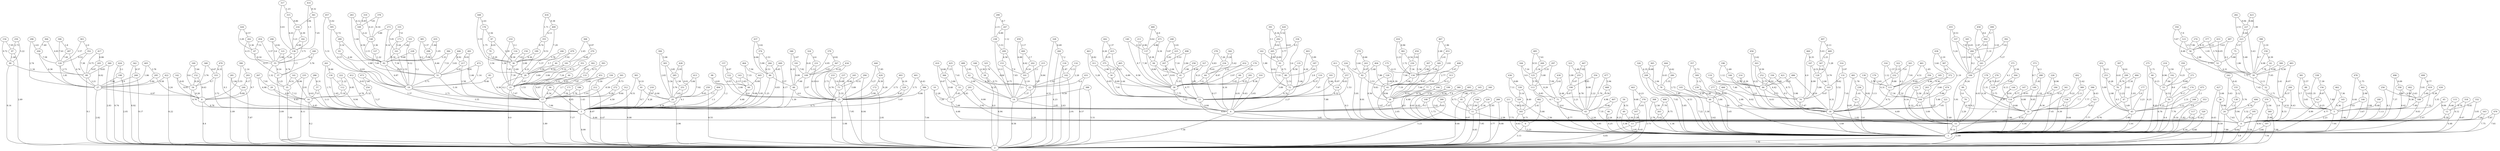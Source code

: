 graph G {
"0";
"1";
"2";
"3";
"4";
"5";
"6";
"7";
"8";
"9";
"10";
"11";
"12";
"13";
"14";
"15";
"16";
"17";
"18";
"19";
"20";
"21";
"22";
"23";
"24";
"25";
"26";
"27";
"28";
"29";
"30";
"31";
"32";
"33";
"34";
"35";
"36";
"37";
"38";
"39";
"40";
"41";
"42";
"43";
"44";
"45";
"46";
"47";
"48";
"49";
"50";
"51";
"52";
"53";
"54";
"55";
"56";
"57";
"58";
"59";
"60";
"61";
"62";
"63";
"64";
"65";
"66";
"67";
"68";
"69";
"70";
"71";
"72";
"73";
"74";
"75";
"76";
"77";
"78";
"79";
"80";
"81";
"82";
"83";
"84";
"85";
"86";
"87";
"88";
"89";
"90";
"91";
"92";
"93";
"94";
"95";
"96";
"97";
"98";
"99";
"100";
"101";
"102";
"103";
"104";
"105";
"106";
"107";
"108";
"109";
"110";
"111";
"112";
"113";
"114";
"115";
"116";
"117";
"118";
"119";
"120";
"121";
"122";
"123";
"124";
"125";
"126";
"127";
"128";
"129";
"130";
"131";
"132";
"133";
"134";
"135";
"136";
"137";
"138";
"139";
"140";
"141";
"142";
"143";
"144";
"145";
"146";
"147";
"148";
"149";
"150";
"151";
"152";
"153";
"154";
"155";
"156";
"157";
"158";
"159";
"160";
"161";
"162";
"163";
"164";
"165";
"166";
"167";
"168";
"169";
"170";
"171";
"172";
"173";
"174";
"175";
"176";
"177";
"178";
"179";
"180";
"181";
"182";
"183";
"184";
"185";
"186";
"187";
"188";
"189";
"190";
"191";
"192";
"193";
"194";
"195";
"196";
"197";
"198";
"199";
"200";
"201";
"202";
"203";
"204";
"205";
"206";
"207";
"208";
"209";
"210";
"211";
"212";
"213";
"214";
"215";
"216";
"217";
"218";
"219";
"220";
"221";
"222";
"223";
"224";
"225";
"226";
"227";
"228";
"229";
"230";
"231";
"232";
"233";
"234";
"235";
"236";
"237";
"238";
"239";
"240";
"241";
"242";
"243";
"244";
"245";
"246";
"247";
"248";
"249";
"250";
"251";
"252";
"253";
"254";
"255";
"256";
"257";
"258";
"259";
"260";
"261";
"262";
"263";
"264";
"265";
"266";
"267";
"268";
"269";
"270";
"271";
"272";
"273";
"274";
"275";
"276";
"277";
"278";
"279";
"280";
"281";
"282";
"283";
"284";
"285";
"286";
"287";
"288";
"289";
"290";
"291";
"292";
"293";
"294";
"295";
"296";
"297";
"298";
"299";
"300";
"301";
"302";
"303";
"304";
"305";
"306";
"307";
"308";
"309";
"310";
"311";
"312";
"313";
"314";
"315";
"316";
"317";
"318";
"319";
"320";
"321";
"322";
"323";
"324";
"325";
"326";
"327";
"328";
"329";
"330";
"331";
"332";
"333";
"334";
"335";
"336";
"337";
"338";
"339";
"340";
"341";
"342";
"343";
"344";
"345";
"346";
"347";
"348";
"349";
"350";
"351";
"352";
"353";
"354";
"355";
"356";
"357";
"358";
"359";
"360";
"361";
"362";
"363";
"364";
"365";
"366";
"367";
"368";
"369";
"370";
"371";
"372";
"373";
"374";
"375";
"376";
"377";
"378";
"379";
"380";
"381";
"382";
"383";
"384";
"385";
"386";
"387";
"388";
"389";
"390";
"391";
"392";
"393";
"394";
"395";
"396";
"397";
"398";
"399";
"400";
"401";
"402";
"403";
"404";
"405";
"406";
"407";
"408";
"409";
"410";
"411";
"412";
"413";
"414";
"415";
"416";
"417";
"418";
"419";
"420";
"421";
"422";
"423";
"424";
"425";
"426";
"427";
"428";
"429";
"430";
"431";
"432";
"433";
"434";
"435";
"436";
"437";
"438";
"439";
"440";
"441";
"442";
"443";
"444";
"445";
"446";
"447";
"448";
"449";
"450";
"451";
"452";
"453";
"454";
"455";
"456";
"457";
"458";
"459";
"460";
"461";
"462";
"463";
"464";
"465";
"466";
"467";
"468";
"469";
"470";
"471";
"472";
"473";
"474";
"475";
"476";
"477";
"478";
"479";
"480";
"481";
"482";
"483";
"484";
"485";
"486";
"487";
"488";
"489";
"490";
"491";
"492";
"493";
"494";
"495";
"496";
"497";
"498";
"499";
    "483" -- "39"[label="4.56", len="4.56"];
    "219" -- "192"[label="2.59", len="2.59"];
    "480" -- "137"[label="4.62", len="4.62"];
    "82" -- "61"[label="3.53", len="3.53"];
    "374" -- "86"[label="5.99", len="5.99"];
    "28" -- "21"[label="2.67", len="2.67"];
    "41" -- "30"[label="5.35", len="5.35"];
    "74" -- "15"[label="1.01", len="1.01"];
    "205" -- "27"[label="6.02", len="6.02"];
    "289" -- "93"[label="3.14", len="3.14"];
    "312" -- "17"[label="9.64", len="9.64"];
    "493" -- "25"[label="3.73", len="3.73"];
    "412" -- "3"[label="6.78", len="6.78"];
    "346" -- "66"[label="6.35", len="6.35"];
    "142" -- "8"[label="8.05", len="8.05"];
    "334" -- "72"[label="3.6", len="3.6"];
    "176" -- "87"[label="5.56", len="5.56"];
    "86" -- "3"[label="1.25", len="1.25"];
    "213" -- "30"[label="7.38", len="7.38"];
    "464" -- "60"[label="7.33", len="7.33"];
    "223" -- "75"[label="5.57", len="5.57"];
    "383" -- "81"[label="9.33", len="9.33"];
    "450" -- "230"[label="3.02", len="3.02"];
    "389" -- "158"[label="2.11", len="2.11"];
    "298" -- "51"[label="8.46", len="8.46"];
    "27" -- "2"[label="2.82", len="2.82"];
    "494" -- "20"[label="1.5", len="1.5"];
    "473" -- "3"[label="3.37", len="3.37"];
    "214" -- "84"[label="8.39", len="8.39"];
    "440" -- "429"[label="7.85", len="7.85"];
    "250" -- "97"[label="2.73", len="2.73"];
    "145" -- "5"[label="8.36", len="8.36"];
    "445" -- "60"[label="6.09", len="6.09"];
    "232" -- "111"[label="9.88", len="9.88"];
    "238" -- "14"[label="9.11", len="9.11"];
    "257" -- "23"[label="1.53", len="1.53"];
    "367" -- "25"[label="9.0", len="9.0"];
    "42" -- "22"[label="4.35", len="4.35"];
    "365" -- "208"[label="8.68", len="8.68"];
    "39" -- "9"[label="7.42", len="7.42"];
    "495" -- "108"[label="7.4", len="7.4"];
    "73" -- "2"[label="4.83", len="4.83"];
    "141" -- "35"[label="6.51", len="6.51"];
    "249" -- "45"[label="3.15", len="3.15"];
    "153" -- "14"[label="6.75", len="6.75"];
    "365" -- "1"[label="8.53", len="8.53"];
    "363" -- "352"[label="2.0", len="2.0"];
    "69" -- "30"[label="2.45", len="2.45"];
    "102" -- "22"[label="1.02", len="1.02"];
    "263" -- "1"[label="1.34", len="1.34"];
    "399" -- "2"[label="5.23", len="5.23"];
    "158" -- "1"[label="9.64", len="9.64"];
    "260" -- "2"[label="4.23", len="4.23"];
    "313" -- "26"[label="7.64", len="7.64"];
    "156" -- "63"[label="6.67", len="6.67"];
    "351" -- "28"[label="4.72", len="4.72"];
    "469" -- "347"[label="2.25", len="2.25"];
    "189" -- "21"[label="4.21", len="4.21"];
    "233" -- "73"[label="5.4", len="5.4"];
    "15" -- "1"[label="9.14", len="9.14"];
    "190" -- "71"[label="4.67", len="4.67"];
    "428" -- "285"[label="2.91", len="2.91"];
    "408" -- "61"[label="2.77", len="2.77"];
    "261" -- "130"[label="8.46", len="8.46"];
    "17" -- "3"[label="7.84", len="7.84"];
    "265" -- "91"[label="9.69", len="9.69"];
    "272" -- "17"[label="9.28", len="9.28"];
    "270" -- "181"[label="6.69", len="6.69"];
    "38" -- "2"[label="8.59", len="8.59"];
    "113" -- "43"[label="6.7", len="6.7"];
    "457" -- "19"[label="5.31", len="5.31"];
    "370" -- "2"[label="8.93", len="8.93"];
    "389" -- "31"[label="7.7", len="7.7"];
    "29" -- "16"[label="4.41", len="4.41"];
    "402" -- "5"[label="6.38", len="6.38"];
    "432" -- "64"[label="2.21", len="2.21"];
    "88" -- "63"[label="5.03", len="5.03"];
    "439" -- "113"[label="2.61", len="2.61"];
    "227" -- "223"[label="6.44", len="6.44"];
    "229" -- "2"[label="3.77", len="3.77"];
    "80" -- "72"[label="5.51", len="5.51"];
    "489" -- "14"[label="2.04", len="2.04"];
    "406" -- "0"[label="5.32", len="5.32"];
    "47" -- "45"[label="3.49", len="3.49"];
    "169" -- "92"[label="6.59", len="6.59"];
    "479" -- "40"[label="1.92", len="1.92"];
    "325" -- "58"[label="1.74", len="1.74"];
    "5" -- "0"[label="2.23", len="2.23"];
    "94" -- "41"[label="9.68", len="9.68"];
    "316" -- "232"[label="1.57", len="1.57"];
    "112" -- "3"[label="9.94", len="9.94"];
    "418" -- "409"[label="9.38", len="9.38"];
    "251" -- "3"[label="4.1", len="4.1"];
    "398" -- "39"[label="6.7", len="6.7"];
    "163" -- "1"[label="7.75", len="7.75"];
    "407" -- "13"[label="7.35", len="7.35"];
    "180" -- "0"[label="1.13", len="1.13"];
    "394" -- "305"[label="5.06", len="5.06"];
    "168" -- "2"[label="6.0", len="6.0"];
    "203" -- "104"[label="2.54", len="2.54"];
    "255" -- "43"[label="6.78", len="6.78"];
    "319" -- "148"[label="6.23", len="6.23"];
    "349" -- "26"[label="7.52", len="7.52"];
    "172" -- "25"[label="2.99", len="2.99"];
    "354" -- "190"[label="9.85", len="9.85"];
    "264" -- "3"[label="6.83", len="6.83"];
    "460" -- "167"[label="6.35", len="6.35"];
    "462" -- "1"[label="4.77", len="4.77"];
    "60" -- "3"[label="4.68", len="4.68"];
    "147" -- "114"[label="6.77", len="6.77"];
    "243" -- "82"[label="4.07", len="4.07"];
    "292" -- "91"[label="3.77", len="3.77"];
    "355" -- "36"[label="9.51", len="9.51"];
    "75" -- "39"[label="1.86", len="1.86"];
    "456" -- "303"[label="5.62", len="5.62"];
    "160" -- "152"[label="7.64", len="7.64"];
    "141" -- "16"[label="2.01", len="2.01"];
    "79" -- "15"[label="2.29", len="2.29"];
    "247" -- "238"[label="4.89", len="4.89"];
    "488" -- "13"[label="8.75", len="8.75"];
    "170" -- "69"[label="5.16", len="5.16"];
    "202" -- "101"[label="9.16", len="9.16"];
    "284" -- "241"[label="1.24", len="1.24"];
    "405" -- "27"[label="1.86", len="1.86"];
    "69" -- "4"[label="4.01", len="4.01"];
    "455" -- "337"[label="9.53", len="9.53"];
    "117" -- "2"[label="4.18", len="4.18"];
    "117" -- "15"[label="6.24", len="6.24"];
    "79" -- "31"[label="4.18", len="4.18"];
    "382" -- "230"[label="6.54", len="6.54"];
    "413" -- "20"[label="7.92", len="7.92"];
    "48" -- "18"[label="1.04", len="1.04"];
    "143" -- "60"[label="3.83", len="3.83"];
    "376" -- "107"[label="5.03", len="5.03"];
    "313" -- "61"[label="8.11", len="8.11"];
    "218" -- "3"[label="4.28", len="4.28"];
    "433" -- "52"[label="6.05", len="6.05"];
    "402" -- "188"[label="3.63", len="3.63"];
    "429" -- "172"[label="8.39", len="8.39"];
    "441" -- "0"[label="2.08", len="2.08"];
    "263" -- "13"[label="5.43", len="5.43"];
    "421" -- "84"[label="5.46", len="5.46"];
    "359" -- "53"[label="6.25", len="6.25"];
    "485" -- "125"[label="9.53", len="9.53"];
    "111" -- "104"[label="7.34", len="7.34"];
    "380" -- "0"[label="6.05", len="6.05"];
    "128" -- "103"[label="2.06", len="2.06"];
    "70" -- "36"[label="9.29", len="9.29"];
    "315" -- "216"[label="8.86", len="8.86"];
    "199" -- "0"[label="6.61", len="6.61"];
    "122" -- "25"[label="2.08", len="2.08"];
    "430" -- "5"[label="3.35", len="3.35"];
    "499" -- "419"[label="8.77", len="8.77"];
    "44" -- "17"[label="1.53", len="1.53"];
    "442" -- "375"[label="4.26", len="4.26"];
    "187" -- "72"[label="2.8", len="2.8"];
    "135" -- "80"[label="8.58", len="8.58"];
    "102" -- "2"[label="2.91", len="2.91"];
    "64" -- "30"[label="1.9", len="1.9"];
    "93" -- "19"[label="6.93", len="6.93"];
    "397" -- "76"[label="4.61", len="4.61"];
    "458" -- "241"[label="1.97", len="1.97"];
    "490" -- "362"[label="5.7", len="5.7"];
    "228" -- "19"[label="5.2", len="5.2"];
    "422" -- "27"[label="4.58", len="4.58"];
    "18" -- "1"[label="3.49", len="3.49"];
    "344" -- "234"[label="3.24", len="3.24"];
    "377" -- "56"[label="6.31", len="6.31"];
    "269" -- "125"[label="2.34", len="2.34"];
    "25" -- "2"[label="1.08", len="1.08"];
    "9" -- "0"[label="8.33", len="8.33"];
    "84" -- "18"[label="6.03", len="6.03"];
    "140" -- "137"[label="6.14", len="6.14"];
    "175" -- "26"[label="4.39", len="4.39"];
    "143" -- "3"[label="9.08", len="9.08"];
    "7" -- "4"[label="7.68", len="7.68"];
    "76" -- "45"[label="9.5", len="9.5"];
    "202" -- "14"[label="3.07", len="3.07"];
    "334" -- "265"[label="8.5", len="8.5"];
    "105" -- "48"[label="4.29", len="4.29"];
    "421" -- "18"[label="5.98", len="5.98"];
    "46" -- "1"[label="4.25", len="4.25"];
    "212" -- "2"[label="4.47", len="4.47"];
    "280" -- "78"[label="3.35", len="3.35"];
    "439" -- "43"[label="4.48", len="4.48"];
    "352" -- "89"[label="7.38", len="7.38"];
    "255" -- "190"[label="5.07", len="5.07"];
    "246" -- "36"[label="5.78", len="5.78"];
    "329" -- "1"[label="7.56", len="7.56"];
    "425" -- "33"[label="7.41", len="7.41"];
    "480" -- "471"[label="6.9", len="6.9"];
    "363" -- "120"[label="5.57", len="5.57"];
    "278" -- "234"[label="7.26", len="7.26"];
    "273" -- "148"[label="3.88", len="3.88"];
    "289" -- "19"[label="3.88", len="3.88"];
    "209" -- "153"[label="4.56", len="4.56"];
    "400" -- "202"[label="2.7", len="2.7"];
    "364" -- "204"[label="7.49", len="7.49"];
    "366" -- "33"[label="3.84", len="3.84"];
    "483" -- "9"[label="6.07", len="6.07"];
    "97" -- "2"[label="2.69", len="2.69"];
    "372" -- "104"[label="3.66", len="3.66"];
    "49" -- "13"[label="2.16", len="2.16"];
    "206" -- "55"[label="3.6", len="3.6"];
    "450" -- "61"[label="5.56", len="5.56"];
    "157" -- "25"[label="6.03", len="6.03"];
    "16" -- "2"[label="8.2", len="8.2"];
    "71" -- "43"[label="8.4", len="8.4"];
    "214" -- "18"[label="2.9", len="2.9"];
    "381" -- "88"[label="5.57", len="5.57"];
    "97" -- "90"[label="1.46", len="1.46"];
    "300" -- "39"[label="4.96", len="4.96"];
    "13" -- "1"[label="3.95", len="3.95"];
    "14" -- "4"[label="2.85", len="2.85"];
    "265" -- "72"[label="6.02", len="6.02"];
    "383" -- "3"[label="6.51", len="6.51"];
    "414" -- "136"[label="1.5", len="1.5"];
    "342" -- "2"[label="8.92", len="8.92"];
    "87" -- "70"[label="6.01", len="6.01"];
    "19" -- "3"[label="3.55", len="3.55"];
    "319" -- "169"[label="8.85", len="8.85"];
    "44" -- "21"[label="7.1", len="7.1"];
    "149" -- "31"[label="8.95", len="8.95"];
    "116" -- "36"[label="9.38", len="9.38"];
    "277" -- "18"[label="2.98", len="2.98"];
    "381" -- "5"[label="5.7", len="5.7"];
    "261" -- "3"[label="1.71", len="1.71"];
    "397" -- "299"[label="8.01", len="8.01"];
    "57" -- "3"[label="3.13", len="3.13"];
    "216" -- "136"[label="3.21", len="3.21"];
    "373" -- "149"[label="8.7", len="8.7"];
    "303" -- "18"[label="4.42", len="4.42"];
    "298" -- "92"[label="5.96", len="5.96"];
    "323" -- "190"[label="3.99", len="3.99"];
    "336" -- "74"[label="8.73", len="8.73"];
    "399" -- "4"[label="9.61", len="9.61"];
    "452" -- "45"[label="5.09", len="5.09"];
    "168" -- "58"[label="4.39", len="4.39"];
    "203" -- "15"[label="6.37", len="6.37"];
    "299" -- "47"[label="5.42", len="5.42"];
    "245" -- "25"[label="5.89", len="5.89"];
    "27" -- "8"[label="4.97", len="4.97"];
    "70" -- "28"[label="3.56", len="3.56"];
    "388" -- "2"[label="5.51", len="5.51"];
    "241" -- "15"[label="6.03", len="6.03"];
    "270" -- "21"[label="5.19", len="5.19"];
    "392" -- "106"[label="5.27", len="5.27"];
    "248" -- "225"[label="5.01", len="5.01"];
    "478" -- "441"[label="1.75", len="1.75"];
    "423" -- "223"[label="1.89", len="1.89"];
    "427" -- "38"[label="3.08", len="3.08"];
    "7" -- "0"[label="4.68", len="4.68"];
    "139" -- "111"[label="5.78", len="5.78"];
    "6" -- "1"[label="5.23", len="5.23"];
    "236" -- "83"[label="1.41", len="1.41"];
    "247" -- "209"[label="1.12", len="1.12"];
    "164" -- "125"[label="7.16", len="7.16"];
    "61" -- "0"[label="1.67", len="1.67"];
    "499" -- "188"[label="5.01", len="5.01"];
    "177" -- "47"[label="3.9", len="3.9"];
    "370" -- "369"[label="3.56", len="3.56"];
    "112" -- "16"[label="3.18", len="3.18"];
    "436" -- "329"[label="7.11", len="7.11"];
    "58" -- "22"[label="9.73", len="9.73"];
    "335" -- "173"[label="7.8", len="7.8"];
    "396" -- "31"[label="7.77", len="7.77"];
    "496" -- "0"[label="7.37", len="7.37"];
    "89" -- "2"[label="9.1", len="9.1"];
    "292" -- "265"[label="9.02", len="9.02"];
    "272" -- "3"[label="4.59", len="4.59"];
    "380" -- "108"[label="6.56", len="6.56"];
    "436" -- "339"[label="9.89", len="9.89"];
    "464" -- "445"[label="7.56", len="7.56"];
    "391" -- "265"[label="3.1", len="3.1"];
    "379" -- "367"[label="8.82", len="8.82"];
    "343" -- "111"[label="7.91", len="7.91"];
    "125" -- "113"[label="5.78", len="5.78"];
    "474" -- "18"[label="5.46", len="5.46"];
    "348" -- "333"[label="6.67", len="6.67"];
    "220" -- "3"[label="5.47", len="5.47"];
    "186" -- "17"[label="2.78", len="2.78"];
    "307" -- "26"[label="8.87", len="8.87"];
    "31" -- "1"[label="5.16", len="5.16"];
    "321" -- "31"[label="9.93", len="9.93"];
    "222" -- "112"[label="1.22", len="1.22"];
    "49" -- "1"[label="5.36", len="5.36"];
    "346" -- "191"[label="5.67", len="5.67"];
    "225" -- "207"[label="3.92", len="3.92"];
    "26" -- "4"[label="1.07", len="1.07"];
    "91" -- "80"[label="8.71", len="8.71"];
    "497" -- "347"[label="5.03", len="5.03"];
    "252" -- "18"[label="9.5", len="9.5"];
    "173" -- "19"[label="7.34", len="7.34"];
    "163" -- "0"[label="7.04", len="7.04"];
    "43" -- "1"[label="2.05", len="2.05"];
    "341" -- "114"[label="9.51", len="9.51"];
    "271" -- "53"[label="8.89", len="8.89"];
    "415" -- "23"[label="6.89", len="6.89"];
    "35" -- "16"[label="7.12", len="7.12"];
    "68" -- "1"[label="8.41", len="8.41"];
    "345" -- "106"[label="2.66", len="2.66"];
    "285" -- "20"[label="3.79", len="3.79"];
    "350" -- "123"[label="7.9", len="7.9"];
    "57" -- "16"[label="7.0", len="7.0"];
    "179" -- "111"[label="2.61", len="2.61"];
    "493" -- "220"[label="6.19", len="6.19"];
    "385" -- "51"[label="4.2", len="4.2"];
    "288" -- "31"[label="2.18", len="2.18"];
    "100" -- "2"[label="7.95", len="7.95"];
    "135" -- "23"[label="5.46", len="5.46"];
    "233" -- "25"[label="6.76", len="6.76"];
    "189" -- "36"[label="8.36", len="8.36"];
    "395" -- "19"[label="9.15", len="9.15"];
    "152" -- "8"[label="8.63", len="8.63"];
    "461" -- "111"[label="4.51", len="4.51"];
    "216" -- "182"[label="4.39", len="4.39"];
    "306" -- "120"[label="7.61", len="7.61"];
    "416" -- "382"[label="8.96", len="8.96"];
    "96" -- "3"[label="4.95", len="4.95"];
    "271" -- "50"[label="3.83", len="3.83"];
    "155" -- "24"[label="5.76", len="5.76"];
    "491" -- "217"[label="9.01", len="9.01"];
    "356" -- "18"[label="7.32", len="7.32"];
    "221" -- "18"[label="7.05", len="7.05"];
    "465" -- "30"[label="9.58", len="9.58"];
    "452" -- "253"[label="9.23", len="9.23"];
    "358" -- "188"[label="9.54", len="9.54"];
    "33" -- "0"[label="3.92", len="3.92"];
    "307" -- "134"[label="2.98", len="2.98"];
    "341" -- "1"[label="9.39", len="9.39"];
    "417" -- "205"[label="6.86", len="6.86"];
    "65" -- "12"[label="9.09", len="9.09"];
    "225" -- "41"[label="7.16", len="7.16"];
    "11" -- "6"[label="2.58", len="2.58"];
    "39" -- "32"[label="5.13", len="5.13"];
    "142" -- "54"[label="8.01", len="8.01"];
    "181" -- "28"[label="8.59", len="8.59"];
    "198" -- "27"[label="1.94", len="1.94"];
    "286" -- "3"[label="8.03", len="8.03"];
    "330" -- "212"[label="2.59", len="2.59"];
    "166" -- "84"[label="9.78", len="9.78"];
    "262" -- "55"[label="6.15", len="6.15"];
    "301" -- "272"[label="9.73", len="9.73"];
    "160" -- "54"[label="9.6", len="9.6"];
    "353" -- "1"[label="1.82", len="1.82"];
    "185" -- "151"[label="4.46", len="4.46"];
    "192" -- "50"[label="8.6", len="8.6"];
    "191" -- "66"[label="9.99", len="9.99"];
    "99" -- "15"[label="9.2", len="9.2"];
    "482" -- "183"[label="2.41", len="2.41"];
    "310" -- "30"[label="8.38", len="8.38"];
    "67" -- "55"[label="8.16", len="8.16"];
    "234" -- "30"[label="8.97", len="8.97"];
    "50" -- "45"[label="4.25", len="4.25"];
    "105" -- "1"[label="5.38", len="5.38"];
    "257" -- "124"[label="8.03", len="8.03"];
    "486" -- "18"[label="9.16", len="9.16"];
    "0" -- "2"[label="5.8", len="5.8"];
    "287" -- "120"[label="7.49", len="7.49"];
    "121" -- "55"[label="2.06", len="2.06"];
    "76" -- "47"[label="3.23", len="3.23"];
    "134" -- "61"[label="5.06", len="5.06"];
    "140" -- "30"[label="8.7", len="8.7"];
    "227" -- "39"[label="5.43", len="5.43"];
    "80" -- "23"[label="5.89", len="5.89"];
    "237" -- "73"[label="9.49", len="9.49"];
    "283" -- "169"[label="6.12", len="6.12"];
    "336" -- "84"[label="6.02", len="6.02"];
    "8" -- "2"[label="6.4", len="6.4"];
    "61" -- "26"[label="8.84", len="8.84"];
    "222" -- "16"[label="4.85", len="4.85"];
    "174" -- "1"[label="7.76", len="7.76"];
    "150" -- "28"[label="2.08", len="2.08"];
    "340" -- "2"[label="8.07", len="8.07"];
    "332" -- "0"[label="3.05", len="3.05"];
    "103" -- "18"[label="4.31", len="4.31"];
    "404" -- "61"[label="7.86", len="7.86"];
    "109" -- "66"[label="7.68", len="7.68"];
    "293" -- "244"[label="4.17", len="4.17"];
    "62" -- "32"[label="7.05", len="7.05"];
    "423" -- "227"[label="8.84", len="8.84"];
    "161" -- "19"[label="2.51", len="2.51"];
    "302" -- "17"[label="5.55", len="5.55"];
    "453" -- "134"[label="3.93", len="3.93"];
    "405" -- "295"[label="3.78", len="3.78"];
    "92" -- "51"[label="8.23", len="8.23"];
    "28" -- "17"[label="4.2", len="4.2"];
    "33" -- "7"[label="5.45", len="5.45"];
    "360" -- "2"[label="2.83", len="2.83"];
    "118" -- "2"[label="2.63", len="2.63"];
    "104" -- "15"[label="3.09", len="3.09"];
    "386" -- "2"[label="7.64", len="7.64"];
    "162" -- "91"[label="3.99", len="3.99"];
    "215" -- "101"[label="3.1", len="3.1"];
    "282" -- "227"[label="9.94", len="9.94"];
    "378" -- "169"[label="7.65", len="7.65"];
    "374" -- "264"[label="2.53", len="2.53"];
    "120" -- "89"[label="3.73", len="3.73"];
    "354" -- "43"[label="2.22", len="2.22"];
    "440" -- "25"[label="3.27", len="3.27"];
    "146" -- "0"[label="3.67", len="3.67"];
    "491" -- "17"[label="1.66", len="1.66"];
    "302" -- "133"[label="2.52", len="2.52"];
    "295" -- "27"[label="2.84", len="2.84"];
    "3" -- "2"[label="8.99", len="8.99"];
    "217" -- "17"[label="2.58", len="2.58"];
    "63" -- "0"[label="4.99", len="4.99"];
    "331" -- "19"[label="9.12", len="9.12"];
    "164" -- "113"[label="9.9", len="9.9"];
    "476" -- "0"[label="5.87", len="5.87"];
    "131" -- "18"[label="7.41", len="7.41"];
    "152" -- "54"[label="8.29", len="8.29"];
    "240" -- "37"[label="5.76", len="5.76"];
    "208" -- "1"[label="5.85", len="5.85"];
    "167" -- "128"[label="6.51", len="6.51"];
    "40" -- "28"[label="3.59", len="3.59"];
    "21" -- "17"[label="7.07", len="7.07"];
    "206" -- "121"[label="6.92", len="6.92"];
    "385" -- "298"[label="5.37", len="5.37"];
    "119" -- "74"[label="7.46", len="7.46"];
    "340" -- "95"[label="1.15", len="1.15"];
    "91" -- "72"[label="7.55", len="7.55"];
    "65" -- "1"[label="2.47", len="2.47"];
    "123" -- "52"[label="8.48", len="8.48"];
    "438" -- "372"[label="3.44", len="3.44"];
    "236" -- "1"[label="4.69", len="4.69"];
    "362" -- "241"[label="1.31", len="1.31"];
    "182" -- "136"[label="6.99", len="6.99"];
    "107" -- "2"[label="8.45", len="8.45"];
    "31" -- "15"[label="8.55", len="8.55"];
    "235" -- "35"[label="6.96", len="6.96"];
    "176" -- "36"[label="1.75", len="1.75"];
    "268" -- "2"[label="9.17", len="9.17"];
    "430" -- "188"[label="6.38", len="6.38"];
    "122" -- "60"[label="9.13", len="9.13"];
    "454" -- "55"[label="3.37", len="3.37"];
    "59" -- "49"[label="4.51", len="4.51"];
    "134" -- "26"[label="7.19", len="7.19"];
    "175" -- "134"[label="6.15", len="6.15"];
    "238" -- "209"[label="5.53", len="5.53"];
    "276" -- "129"[label="8.47", len="8.47"];
    "127" -- "92"[label="1.22", len="1.22"];
    "42" -- "14"[label="6.33", len="6.33"];
    "100" -- "11"[label="2.84", len="2.84"];
    "181" -- "21"[label="3.06", len="3.06"];
    "184" -- "1"[label="7.45", len="7.45"];
    "294" -- "2"[label="8.04", len="8.04"];
    "337" -- "284"[label="7.91", len="7.91"];
    "470" -- "3"[label="9.3", len="9.3"];
    "136" -- "55"[label="5.29", len="5.29"];
    "146" -- "5"[label="7.43", len="7.43"];
    "320" -- "2"[label="4.68", len="4.68"];
    "170" -- "30"[label="2.07", len="2.07"];
    "355" -- "189"[label="8.74", len="8.74"];
    "188" -- "5"[label="7.49", len="7.49"];
    "280" -- "48"[label="2.72", len="2.72"];
    "305" -- "20"[label="5.56", len="5.56"];
    "496" -- "358"[label="9.09", len="9.09"];
    "435" -- "92"[label="1.05", len="1.05"];
    "133" -- "17"[label="6.87", len="6.87"];
    "32" -- "9"[label="1.71", len="1.71"];
    "495" -- "0"[label="5.42", len="5.42"];
    "72" -- "4"[label="2.27", len="2.27"];
    "332" -- "12"[label="9.45", len="9.45"];
    "375" -- "23"[label="2.44", len="2.44"];
    "485" -- "269"[label="7.61", len="7.61"];
    "237" -- "2"[label="7.95", len="7.95"];
    "451" -- "17"[label="2.7", len="2.7"];
    "287" -- "27"[label="6.74", len="6.74"];
    "55" -- "37"[label="9.16", len="9.16"];
    "81" -- "20"[label="7.24", len="7.24"];
    "290" -- "238"[label="2.15", len="2.15"];
    "23" -- "0"[label="6.01", len="6.01"];
    "218" -- "20"[label="4.04", len="4.04"];
    "98" -- "3"[label="1.2", len="1.2"];
    "366" -- "7"[label="8.48", len="8.48"];
    "424" -- "2"[label="9.74", len="9.74"];
    "21" -- "2"[label="9.0", len="9.0"];
    "398" -- "159"[label="3.19", len="3.19"];
    "8" -- "3"[label="9.78", len="9.78"];
    "283" -- "92"[label="1.44", len="1.44"];
    "476" -- "1"[label="7.61", len="7.61"];
    "15" -- "2"[label="2.89", len="2.89"];
    "129" -- "114"[label="5.75", len="5.75"];
    "188" -- "0"[label="9.03", len="9.03"];
    "41" -- "23"[label="4.77", len="4.77"];
    "412" -- "254"[label="9.01", len="9.01"];
    "87" -- "36"[label="5.29", len="5.29"];
    "83" -- "1"[label="5.6", len="5.6"];
    "148" -- "92"[label="2.15", len="2.15"];
    "204" -- "120"[label="7.58", len="7.58"];
    "77" -- "26"[label="8.55", len="8.55"];
    "200" -- "0"[label="4.43", len="4.43"];
    "466" -- "48"[label="6.61", len="6.61"];
    "251" -- "20"[label="3.65", len="3.65"];
    "327" -- "41"[label="6.48", len="6.48"];
    "127" -- "51"[label="7.09", len="7.09"];
    "51" -- "17"[label="5.16", len="5.16"];
    "396" -- "321"[label="8.43", len="8.43"];
    "250" -- "90"[label="5.22", len="5.22"];
    "144" -- "1"[label="2.74", len="2.74"];
    "432" -- "4"[label="4.16", len="4.16"];
    "85" -- "17"[label="8.36", len="8.36"];
    "62" -- "39"[label="7.78", len="7.78"];
    "4" -- "0"[label="3.81", len="3.81"];
    "312" -- "2"[label="9.08", len="9.08"];
    "294" -- "73"[label="6.51", len="6.51"];
    "138" -- "24"[label="1.3", len="1.3"];
    "60" -- "25"[label="6.6", len="6.6"];
    "284" -- "106"[label="9.2", len="9.2"];
    "327" -- "30"[label="8.21", len="8.21"];
    "10" -- "4"[label="7.24", len="7.24"];
    "209" -- "14"[label="7.83", len="7.83"];
    "6" -- "2"[label="3.13", len="3.13"];
    "267" -- "16"[label="4.98", len="4.98"];
    "446" -- "217"[label="8.92", len="8.92"];
    "126" -- "61"[label="3.09", len="3.09"];
    "184" -- "114"[label="8.54", len="8.54"];
    "245" -- "73"[label="8.06", len="8.06"];
    "59" -- "1"[label="8.25", len="8.25"];
    "72" -- "23"[label="6.76", len="6.76"];
    "171" -- "2"[label="7.17", len="7.17"];
    "40" -- "21"[label="3.69", len="3.69"];
    "451" -- "171"[label="2.69", len="2.69"];
    "326" -- "1"[label="7.02", len="7.02"];
    "226" -- "184"[label="8.96", len="8.96"];
    "414" -- "361"[label="8.32", len="8.32"];
    "113" -- "71"[label="9.85", len="9.85"];
    "221" -- "1"[label="7.49", len="7.49"];
    "197" -- "2"[label="7.54", len="7.54"];
    "481" -- "1"[label="8.85", len="8.85"];
    "401" -- "386"[label="8.43", len="8.43"];
    "90" -- "2"[label="9.14", len="9.14"];
    "317" -- "315"[label="1.23", len="1.23"];
    "63" -- "5"[label="9.25", len="9.25"];
    "387" -- "372"[label="6.5", len="6.5"];
    "78" -- "1"[label="7.22", len="7.22"];
    "106" -- "15"[label="5.91", len="5.91"];
    "108" -- "0"[label="1.73", len="1.73"];
    "382" -- "134"[label="1.72", len="1.72"];
    "205" -- "89"[label="9.97", len="9.97"];
    "126" -- "26"[label="9.83", len="9.83"];
    "84" -- "74"[label="2.71", len="2.71"];
    "281" -- "2"[label="1.09", len="1.09"];
    "310" -- "4"[label="2.65", len="2.65"];
    "359" -- "271"[label="3.37", len="3.37"];
    "323" -- "255"[label="5.48", len="5.48"];
    "449" -- "86"[label="4.65", len="4.65"];
    "331" -- "161"[label="1.06", len="1.06"];
    "308" -- "1"[label="2.79", len="2.79"];
    "85" -- "19"[label="8.46", len="8.46"];
    "489" -- "42"[label="5.95", len="5.95"];
    "393" -- "133"[label="8.73", len="8.73"];
    "368" -- "270"[label="8.97", len="8.97"];
    "207" -- "41"[label="2.04", len="2.04"];
    "167" -- "74"[label="6.99", len="6.99"];
    "388" -- "14"[label="9.59", len="9.59"];
    "96" -- "17"[label="4.54", len="4.54"];
    "311" -- "23"[label="9.05", len="9.05"];
    "244" -- "8"[label="8.89", len="8.89"];
    "153" -- "101"[label="7.9", len="7.9"];
    "187" -- "80"[label="3.81", len="3.81"];
    "484" -- "76"[label="2.34", len="2.34"];
    "138" -- "0"[label="5.94", len="5.94"];
    "408" -- "134"[label="2.07", len="2.07"];
    "478" -- "0"[label="4.44", len="4.44"];
    "158" -- "31"[label="4.1", len="4.1"];
    "488" -- "263"[label="7.79", len="7.79"];
    "107" -- "13"[label="2.28", len="2.28"];
    "343" -- "232"[label="5.0", len="5.0"];
    "230" -- "134"[label="7.34", len="7.34"];
    "369" -- "197"[label="5.96", len="5.96"];
    "447" -- "43"[label="8.99", len="8.99"];
    "77" -- "0"[label="8.4", len="8.4"];
    "204" -- "27"[label="6.36", len="6.36"];
    "460" -- "74"[label="4.9", len="4.9"];
    "304" -- "114"[label="4.13", len="4.13"];
    "71" -- "1"[label="8.77", len="8.77"];
    "269" -- "113"[label="5.08", len="5.08"];
    "226" -- "1"[label="8.36", len="8.36"];
    "338" -- "156"[label="7.39", len="7.39"];
    "256" -- "0"[label="6.1", len="6.1"];
    "215" -- "22"[label="8.84", len="8.84"];
    "242" -- "24"[label="5.63", len="5.63"];
    "274" -- "56"[label="7.96", len="7.96"];
    "435" -- "298"[label="1.84", len="1.84"];
    "266" -- "2"[label="8.08", len="8.08"];
    "368" -- "181"[label="2.45", len="2.45"];
    "431" -- "2"[label="8.57", len="8.57"];
    "24" -- "2"[label="7.86", len="7.86"];
    "210" -- "116"[label="5.1", len="5.1"];
    "296" -- "204"[label="2.43", len="2.43"];
    "279" -- "82"[label="3.44", len="3.44"];
    "53" -- "1"[label="6.78", len="6.78"];
    "350" -- "56"[label="5.67", len="5.67"];
    "45" -- "15"[label="2.98", len="2.98"];
    "56" -- "52"[label="2.96", len="2.96"];
    "347" -- "103"[label="9.79", len="9.79"];
    "420" -- "292"[label="3.52", len="3.52"];
    "320" -- "15"[label="6.18", len="6.18"];
    "47" -- "1"[label="8.76", len="8.76"];
    "36" -- "21"[label="7.39", len="7.39"];
    "78" -- "48"[label="7.49", len="7.49"];
    "376" -- "2"[label="3.73", len="3.73"];
    "125" -- "71"[label="8.29", len="8.29"];
    "411" -- "23"[label="8.97", len="8.97"];
    "437" -- "374"[label="5.02", len="5.02"];
    "458" -- "362"[label="8.6", len="8.6"];
    "490" -- "241"[label="3.18", len="3.18"];
    "55" -- "35"[label="1.32", len="1.32"];
    "243" -- "0"[label="8.56", len="8.56"];
    "457" -- "395"[label="5.02", len="5.02"];
    "235" -- "2"[label="8.11", len="8.11"];
    "114" -- "1"[label="2.86", len="2.86"];
    "477" -- "468"[label="5.94", len="5.94"];
    "486" -- "84"[label="6.31", len="6.31"];
    "498" -- "207"[label="3.53", len="3.53"];
    "348" -- "54"[label="3.76", len="3.76"];
    "210" -- "21"[label="1.56", len="1.56"];
    "342" -- "268"[label="8.57", len="8.57"];
    "437" -- "86"[label="6.66", len="6.66"];
    "196" -- "166"[label="1.69", len="1.69"];
    "422" -- "2"[label="6.22", len="6.22"];
    "151" -- "15"[label="6.33", len="6.33"];
    "183" -- "1"[label="6.63", len="6.63"];
    "434" -- "25"[label="2.73", len="2.73"];
    "137" -- "30"[label="8.84", len="8.84"];
    "174" -- "50"[label="9.17", len="9.17"];
    "324" -- "109"[label="8.41", len="8.41"];
    "344" -- "64"[label="5.42", len="5.42"];
    "449" -- "3"[label="4.17", len="4.17"];
    "472" -- "51"[label="8.91", len="8.91"];
    "407" -- "43"[label="8.46", len="8.46"];
    "13" -- "2"[label="4.85", len="4.85"];
    "448" -- "176"[label="2.61", len="2.61"];
    "264" -- "86"[label="6.53", len="6.53"];
    "16" -- "3"[label="4.45", len="4.45"];
    "104" -- "18"[label="6.31", len="6.31"];
    "196" -- "84"[label="1.12", len="1.12"];
    "67" -- "37"[label="4.17", len="4.17"];
    "339" -- "183"[label="8.49", len="8.49"];
    "377" -- "52"[label="3.74", len="3.74"];
    "54" -- "3"[label="6.76", len="6.76"];
    "103" -- "74"[label="9.47", len="9.47"];
    "433" -- "56"[label="3.23", len="3.23"];
    "426" -- "67"[label="3.28", len="3.28"];
    "34" -- "30"[label="8.69", len="8.69"];
    "455" -- "106"[label="5.24", len="5.24"];
    "75" -- "52"[label="5.88", len="5.88"];
    "194" -- "26"[label="8.74", len="8.74"];
    "267" -- "29"[label="7.91", len="7.91"];
    "329" -- "183"[label="2.93", len="2.93"];
    "357" -- "1"[label="3.84", len="3.84"];
    "291" -- "4"[label="9.43", len="9.43"];
    "456" -- "18"[label="8.22", len="8.22"];
    "43" -- "13"[label="2.24", len="2.24"];
    "224" -- "0"[label="5.81", len="5.81"];
    "469" -- "128"[label="1.28", len="1.28"];
    "208" -- "78"[label="1.94", len="1.94"];
    "151" -- "104"[label="5.58", len="5.58"];
    "401" -- "25"[label="3.71", len="3.71"];
    "154" -- "97"[label="7.95", len="7.95"];
    "213" -- "137"[label="4.96", len="4.96"];
    "411" -- "257"[label="4.5", len="4.5"];
    "56" -- "39"[label="1.73", len="1.73"];
    "268" -- "27"[label="2.0", len="2.0"];
    "290" -- "247"[label="8.7", len="8.7"];
    "403" -- "187"[label="5.99", len="5.99"];
    "159" -- "39"[label="4.08", len="4.08"];
    "234" -- "64"[label="9.41", len="9.41"];
    "419" -- "0"[label="7.32", len="7.32"];
    "339" -- "329"[label="5.14", len="5.14"];
    "473" -- "254"[label="7.84", len="7.84"];
    "4" -- "2"[label="7.56", len="7.56"];
    "297" -- "71"[label="7.09", len="7.09"];
    "9" -- "5"[label="9.52", len="9.52"];
    "326" -- "208"[label="4.35", len="4.35"];
    "25" -- "3"[label="4.71", len="4.71"];
    "229" -- "11"[label="2.34", len="2.34"];
    "147" -- "31"[label="6.08", len="6.08"];
    "182" -- "55"[label="3.71", len="3.71"];
    "304" -- "129"[label="3.09", len="3.09"];
    "82" -- "0"[label="9.91", len="9.91"];
    "487" -- "39"[label="6.2", len="6.2"];
    "330" -- "2"[label="8.97", len="8.97"];
    "144" -- "114"[label="6.91", len="6.91"];
    "358" -- "0"[label="6.42", len="6.42"];
    "211" -- "1"[label="7.72", len="7.72"];
    "195" -- "2"[label="5.59", len="5.59"];
    "217" -- "51"[label="4.93", len="4.93"];
    "497" -- "469"[label="9.13", len="9.13"];
    "425" -- "366"[label="7.15", len="7.15"];
    "37" -- "35"[label="2.25", len="2.25"];
    "193" -- "0"[label="7.88", len="7.88"];
    "353" -- "45"[label="5.9", len="5.9"];
    "30" -- "23"[label="7.75", len="7.75"];
    "468" -- "71"[label="9.59", len="9.59"];
    "207" -- "30"[label="8.93", len="8.93"];
    "337" -- "106"[label="3.01", len="3.01"];
    "123" -- "56"[label="3.5", len="3.5"];
    "471" -- "94"[label="4.34", len="4.34"];
    "239" -- "1"[label="3.45", len="3.45"];
    "90" -- "89"[label="1.34", len="1.34"];
    "375" -- "34"[label="1.21", len="1.21"];
    "68" -- "53"[label="9.15", len="9.15"];
    "108" -- "4"[label="9.1", len="9.1"];
    "161" -- "92"[label="9.34", len="9.34"];
    "193" -- "124"[label="2.66", len="2.66"];
    "18" -- "15"[label="1.02", len="1.02"];
    "94" -- "30"[label="4.47", len="4.47"];
    "395" -- "289"[label="5.72", len="5.72"];
    "136" -- "37"[label="1.5", len="1.5"];
    "347" -- "128"[label="9.46", len="9.46"];
    "418" -- "355"[label="1.71", len="1.71"];
    "248" -- "207"[label="5.87", len="5.87"];
    "114" -- "31"[label="8.66", len="8.66"];
    "328" -- "260"[label="8.49", len="8.49"];
    "441" -- "146"[label="2.98", len="2.98"];
    "200" -- "9"[label="8.37", len="8.37"];
    "115" -- "12"[label="6.46", len="6.46"];
    "50" -- "1"[label="4.4", len="4.4"];
    "403" -- "72"[label="4.29", len="4.29"];
    "148" -- "127"[label="3.36", len="3.36"];
    "230" -- "61"[label="7.06", len="7.06"];
    "131" -- "103"[label="9.62", len="9.62"];
    "36" -- "28"[label="5.69", len="5.69"];
    "322" -- "104"[label="4.3", len="4.3"];
    "349" -- "134"[label="5.94", len="5.94"];
    "415" -- "375"[label="9.35", len="9.35"];
    "95" -- "11"[label="2.77", len="2.77"];
    "362" -- "284"[label="3.85", len="3.85"];
    "89" -- "27"[label="3.21", len="3.21"];
    "431" -- "22"[label="6.4", len="6.4"];
    "244" -- "2"[label="7.87", len="7.87"];
    "442" -- "415"[label="2.37", len="2.37"];
    "314" -- "18"[label="5.52", len="5.52"];
    "303" -- "252"[label="9.59", len="9.59"];
    "410" -- "366"[label="6.66", len="6.66"];
    "179" -- "18"[label="3.13", len="3.13"];
    "253" -- "45"[label="2.98", len="2.98"];
    "446" -- "51"[label="5.83", len="5.83"];
    "413" -- "251"[label="5.84", len="5.84"];
    "448" -- "36"[label="3.19", len="3.19"];
    "116" -- "21"[label="7.45", len="7.45"];
    "92" -- "19"[label="6.87", len="6.87"];
    "240" -- "55"[label="8.4", len="8.4"];
    "424" -- "198"[label="3.1", len="3.1"];
    "333" -- "3"[label="3.72", len="3.72"];
    "93" -- "92"[label="4.44", len="4.44"];
    "404" -- "82"[label="2.48", len="2.48"];
    "467" -- "349"[label="2.48", len="2.48"];
    "426" -- "262"[label="6.57", len="6.57"];
    "324" -- "231"[label="4.6", len="4.6"];
    "177" -- "45"[label="3.23", len="3.23"];
    "22" -- "2"[label="2.28", len="2.28"];
    "372" -- "203"[label="9.36", len="9.36"];
    "318" -- "12"[label="9.79", len="9.79"];
    "315" -- "136"[label="6.03", len="6.03"];
    "300" -- "9"[label="2.41", len="2.41"];
    "129" -- "31"[label="9.39", len="9.39"];
    "32" -- "0"[label="3.0", len="3.0"];
    "111" -- "18"[label="9.72", len="9.72"];
    "45" -- "1"[label="1.01", len="1.01"];
    "258" -- "23"[label="2.81", len="2.81"];
    "183" -- "6"[label="6.71", len="6.71"];
    "133" -- "21"[label="9.05", len="9.05"];
    "223" -- "39"[label="5.48", len="5.48"];
    "364" -- "120"[label="4.81", len="4.81"];
    "66" -- "25"[label="4.0", len="4.0"];
    "390" -- "8"[label="3.55", len="3.55"];
    "186" -- "3"[label="1.43", len="1.43"];
    "314" -- "131"[label="3.97", len="3.97"];
    "124" -- "0"[label="8.3", len="8.3"];
    "428" -- "20"[label="9.03", len="9.03"];
    "249" -- "1"[label="9.16", len="9.16"];
    "190" -- "43"[label="2.21", len="2.21"];
    "165" -- "11"[label="8.73", len="8.73"];
    "438" -- "387"[label="2.19", len="2.19"];
    "484" -- "45"[label="1.83", len="1.83"];
    "101" -- "22"[label="2.19", len="2.19"];
    "282" -- "223"[label="2.53", len="2.53"];
    "477" -- "43"[label="1.79", len="1.79"];
    "394" -- "20"[label="2.83", len="2.83"];
    "259" -- "2"[label="8.55", len="8.55"];
    "279" -- "243"[label="8.66", len="8.66"];
    "318" -- "1"[label="6.67", len="6.67"];
    "17" -- "2"[label="1.89", len="1.89"];
    "0" -- "1"[label="8.64", len="8.64"];
    "12" -- "1"[label="6.48", len="6.48"];
    "11" -- "2"[label="4.83", len="4.83"];
    "338" -- "5"[label="1.35", len="1.35"];
    "311" -- "34"[label="2.98", len="2.98"];
    "351" -- "21"[label="7.24", len="7.24"];
    "409" -- "36"[label="7.29", len="7.29"];
    "172" -- "2"[label="2.81", len="2.81"];
    "443" -- "107"[label="9.68", len="9.68"];
    "37" -- "2"[label="3.09", len="3.09"];
    "360" -- "89"[label="8.83", len="8.83"];
    "139" -- "18"[label="9.82", len="9.82"];
    "321" -- "1"[label="7.77", len="7.77"];
    "369" -- "2"[label="7.08", len="7.08"];
    "447" -- "255"[label="7.82", len="7.82"];
    "462" -- "145"[label="7.36", len="7.36"];
    "278" -- "64"[label="4.83", len="4.83"];
    "198" -- "2"[label="2.05", len="2.05"];
    "178" -- "31"[label="4.24", len="4.24"];
    "241" -- "106"[label="5.33", len="5.33"];
    "95" -- "2"[label="9.46", len="9.46"];
    "54" -- "8"[label="8.28", len="8.28"];
    "115" -- "0"[label="4.12", len="4.12"];
    "467" -- "453"[label="1.96", len="1.96"];
    "109" -- "25"[label="2.07", len="2.07"];
    "194" -- "4"[label="4.48", len="4.48"];
    "406" -- "24"[label="6.79", len="6.79"];
    "276" -- "114"[label="1.31", len="1.31"];
    "22" -- "14"[label="1.37", len="1.37"];
    "305" -- "285"[label="3.85", len="3.85"];
    "373" -- "288"[label="6.3", len="6.3"];
    "192" -- "53"[label="7.84", len="7.84"];
    "99" -- "79"[label="3.4", len="3.4"];
    "24" -- "0"[label="7.63", len="7.63"];
    "162" -- "80"[label="1.88", len="1.88"];
    "246" -- "28"[label="5.37", len="5.37"];
    "5" -- "1"[label="7.91", len="7.91"];
    "98" -- "60"[label="6.81", len="6.81"];
    "110" -- "23"[label="7.07", len="7.07"];
    "159" -- "62"[label="6.39", len="6.39"];
    "150" -- "36"[label="7.63", len="7.63"];
    "239" -- "48"[label="1.46", len="1.46"];
    "434" -- "109"[label="6.18", len="6.18"];
    "482" -- "6"[label="5.66", len="5.66"];
    "293" -- "8"[label="9.7", len="9.7"];
    "345" -- "284"[label="6.65", len="6.65"];
    "494" -- "3"[label="1.5", len="1.5"];
    "110" -- "72"[label="8.37", len="8.37"];
    "130" -- "3"[label="1.65", len="1.65"];
    "211" -- "183"[label="7.86", len="7.86"];
    "286" -- "57"[label="8.31", len="8.31"];
    "52" -- "32"[label="7.72", len="7.72"];
    "328" -- "2"[label="4.51", len="4.51"];
    "453" -- "349"[label="2.41", len="2.41"];
    "367" -- "109"[label="3.05", len="3.05"];
    "34" -- "23"[label="7.91", len="7.91"];
    "132" -- "22"[label="2.28", len="2.28"];
    "180" -- "5"[label="8.48", len="8.48"];
    "169" -- "148"[label="4.22", len="4.22"];
    "195" -- "0"[label="6.56", len="6.56"];
    "352" -- "120"[label="9.53", len="9.53"];
    "64" -- "4"[label="8.17", len="8.17"];
    "444" -- "78"[label="4.43", len="4.43"];
    "201" -- "4"[label="9.99", len="9.99"];
    "120" -- "27"[label="1.81", len="1.81"];
    "291" -- "30"[label="8.55", len="8.55"];
    "309" -- "239"[label="1.12", len="1.12"];
    "231" -- "25"[label="4.0", len="4.0"];
    "316" -- "111"[label="1.12", len="1.12"];
    "335" -- "161"[label="5.81", len="5.81"];
    "371" -- "129"[label="4.1", len="4.1"];
    "386" -- "25"[label="6.86", len="6.86"];
    "361" -- "216"[label="2.94", len="2.94"];
    "119" -- "84"[label="1.44", len="1.44"];
    "121" -- "35"[label="9.74", len="9.74"];
    "479" -- "28"[label="5.7", len="5.7"];
    "481" -- "236"[label="1.78", len="1.78"];
    "306" -- "287"[label="1.8", len="1.8"];
    "154" -- "90"[label="9.72", len="9.72"];
    "258" -- "41"[label="1.99", len="1.99"];
    "48" -- "1"[label="5.62", len="5.62"];
    "242" -- "155"[label="8.41", len="8.41"];
    "472" -- "19"[label="1.14", len="1.14"];
    "463" -- "311"[label="8.82", len="8.82"];
    "220" -- "25"[label="8.87", len="8.87"];
    "391" -- "292"[label="8.34", len="8.34"];
    "390" -- "293"[label="1.14", len="1.14"];
    "387" -- "203"[label="1.19", len="1.19"];
    "471" -- "137"[label="4.88", len="4.88"];
    "231" -- "109"[label="5.13", len="5.13"];
    "417" -- "89"[label="8.75", len="8.75"];
    "299" -- "76"[label="4.79", len="4.79"];
    "454" -- "67"[label="7.51", len="7.51"];
    "384" -- "51"[label="7.53", len="7.53"];
    "466" -- "18"[label="9.02", len="9.02"];
    "465" -- "34"[label="3.13", len="3.13"];
    "400" -- "101"[label="4.62", len="4.62"];
    "124" -- "23"[label="9.32", len="9.32"];
    "492" -- "389"[label="5.42", len="5.42"];
    "165" -- "95"[label="7.88", len="7.88"];
    "427" -- "2"[label="8.43", len="8.43"];
    "20" -- "2"[label="2.96", len="2.96"];
    "212" -- "17"[label="1.01", len="1.01"];
    "12" -- "0"[label="9.39", len="9.39"];
    "492" -- "31"[label="9.22", len="9.22"];
    "429" -- "25"[label="8.28", len="8.28"];
    "83" -- "18"[label="9.43", len="9.43"];
    "317" -- "136"[label="3.03", len="3.03"];
    "296" -- "27"[label="2.74", len="2.74"];
    "498" -- "41"[label="2.84", len="2.84"];
    "156" -- "5"[label="7.49", len="7.49"];
    "14" -- "2"[label="8.58", len="8.58"];
    "224" -- "82"[label="7.47", len="7.47"];
    "228" -- "92"[label="9.68", len="9.68"];
    "409" -- "355"[label="4.13", len="4.13"];
    "322" -- "232"[label="2.13", len="2.13"];
    "275" -- "68"[label="1.71", len="1.71"];
    "393" -- "17"[label="7.87", len="7.87"];
    "410" -- "7"[label="8.47", len="8.47"];
    "254" -- "16"[label="5.32", len="5.32"];
    "106" -- "99"[label="8.24", len="8.24"];
    "137" -- "94"[label="8.38", len="8.38"];
    "459" -- "101"[label="6.88", len="6.88"];
    "130" -- "112"[label="1.7", len="1.7"];
    "379" -- "109"[label="4.95", len="4.95"];
    "361" -- "136"[label="7.45", len="7.45"];
    "197" -- "1"[label="3.66", len="3.66"];
    "232" -- "104"[label="4.31", len="4.31"];
    "420" -- "91"[label="6.63", len="6.63"];
    "357" -- "309"[label="5.73", len="5.73"];
    "118" -- "102"[label="1.87", len="1.87"];
    "199" -- "26"[label="2.56", len="2.56"];
    "253" -- "76"[label="6.28", len="6.28"];
    "356" -- "111"[label="9.49", len="9.49"];
    "474" -- "104"[label="5.86", len="5.86"];
    "285" -- "251"[label="1.58", len="1.58"];
    "308" -- "263"[label="2.58", len="2.58"];
    "378" -- "148"[label="8.16", len="8.16"];
    "66" -- "3"[label="1.39", len="1.39"];
    "459" -- "400"[label="3.17", len="3.17"];
    "470" -- "333"[label="4.31", len="4.31"];
    "259" -- "20"[label="9.05", len="9.05"];
    "219" -- "53"[label="6.96", len="6.96"];
    "46" -- "13"[label="2.24", len="2.24"];
    "173" -- "161"[label="5.44", len="5.44"];
    "157" -- "122"[label="4.07", len="4.07"];
    "171" -- "17"[label="7.59", len="7.59"];
    "297" -- "125"[label="3.35", len="3.35"];
    "145" -- "1"[label="2.96", len="2.96"];
    "88" -- "5"[label="3.65", len="3.65"];
    "392" -- "284"[label="7.93", len="7.93"];
    "419" -- "188"[label="3.49", len="3.49"];
    "86" -- "66"[label="3.37", len="3.37"];
    "252" -- "84"[label="5.75", len="5.75"];
    "256" -- "188"[label="4.89", len="4.89"];
    "3" -- "0"[label="8.66", len="8.66"];
    "53" -- "50"[label="6.53", len="6.53"];
    "74" -- "18"[label="7.47", len="7.47"];
    "1" -- "2"[label="1.32", len="1.32"];
    "132" -- "102"[label="5.13", len="5.13"];
    "201" -- "7"[label="2.45", len="2.45"];
    "266" -- "11"[label="2.95", len="2.95"];
    "273" -- "92"[label="9.14", len="9.14"];
    "51" -- "19"[label="5.71", len="5.71"];
    "185" -- "15"[label="6.16", len="6.16"];
    "444" -- "280"[label="6.62", len="6.62"];
    "38" -- "24"[label="9.96", len="9.96"];
    "443" -- "376"[label="6.23", len="6.23"];
    "20" -- "3"[label="4.54", len="4.54"];
    "416" -- "134"[label="2.23", len="2.23"];
    "325" -- "22"[label="6.04", len="6.04"];
    "260" -- "118"[label="7.2", len="7.2"];
    "23" -- "4"[label="4.84", len="4.84"];
    "475" -- "249"[label="2.1", len="2.1"];
    "35" -- "2"[label="7.99", len="7.99"];
    "155" -- "138"[label="3.12", len="3.12"];
    "10" -- "7"[label="2.28", len="2.28"];
    "277" -- "48"[label="3.51", len="3.51"];
    "384" -- "92"[label="3.33", len="3.33"];
    "301" -- "17"[label="8.59", len="8.59"];
    "149" -- "114"[label="6.03", len="6.03"];
    "191" -- "109"[label="7.92", len="7.92"];
    "73" -- "25"[label="5.55", len="5.55"];
    "19" -- "17"[label="2.71", len="2.71"];
    "101" -- "14"[label="2.1", len="2.1"];
    "475" -- "45"[label="2.31", len="2.31"];
    "178" -- "129"[label="8.75", len="8.75"];
    "461" -- "356"[label="1.85", len="1.85"];
    "275" -- "1"[label="4.25", len="4.25"];
    "468" -- "43"[label="4.98", len="4.98"];
    "445" -- "3"[label="5.95", len="5.95"];
    "274" -- "52"[label="1.81", len="1.81"];
    "371" -- "304"[label="2.58", len="2.58"];
    "81" -- "3"[label="8.7", len="8.7"];
    "52" -- "39"[label="4.31", len="4.31"];
    "309" -- "1"[label="4.91", len="4.91"];
    "281" -- "244"[label="1.94", len="1.94"];
    "26" -- "0"[label="2.05", len="2.05"];
    "288" -- "149"[label="1.81", len="1.81"];
    "333" -- "54"[label="4.7", len="4.7"];
    "487" -- "56"[label="3.63", len="3.63"];
    "166" -- "74"[label="5.78", len="5.78"];
    "254" -- "3"[label="5.27", len="5.27"];
    "463" -- "23"[label="5.28", len="5.28"];
    "262" -- "67"[label="3.36", len="3.36"];
    "29" -- "3"[label="8.45", len="8.45"];
    "295" -- "8"[label="5.24", len="5.24"];
    "128" -- "74"[label="5.84", len="5.84"];
    "30" -- "4"[label="7.32", len="7.32"];
    "58" -- "2"[label="6.94", len="6.94"];
}
